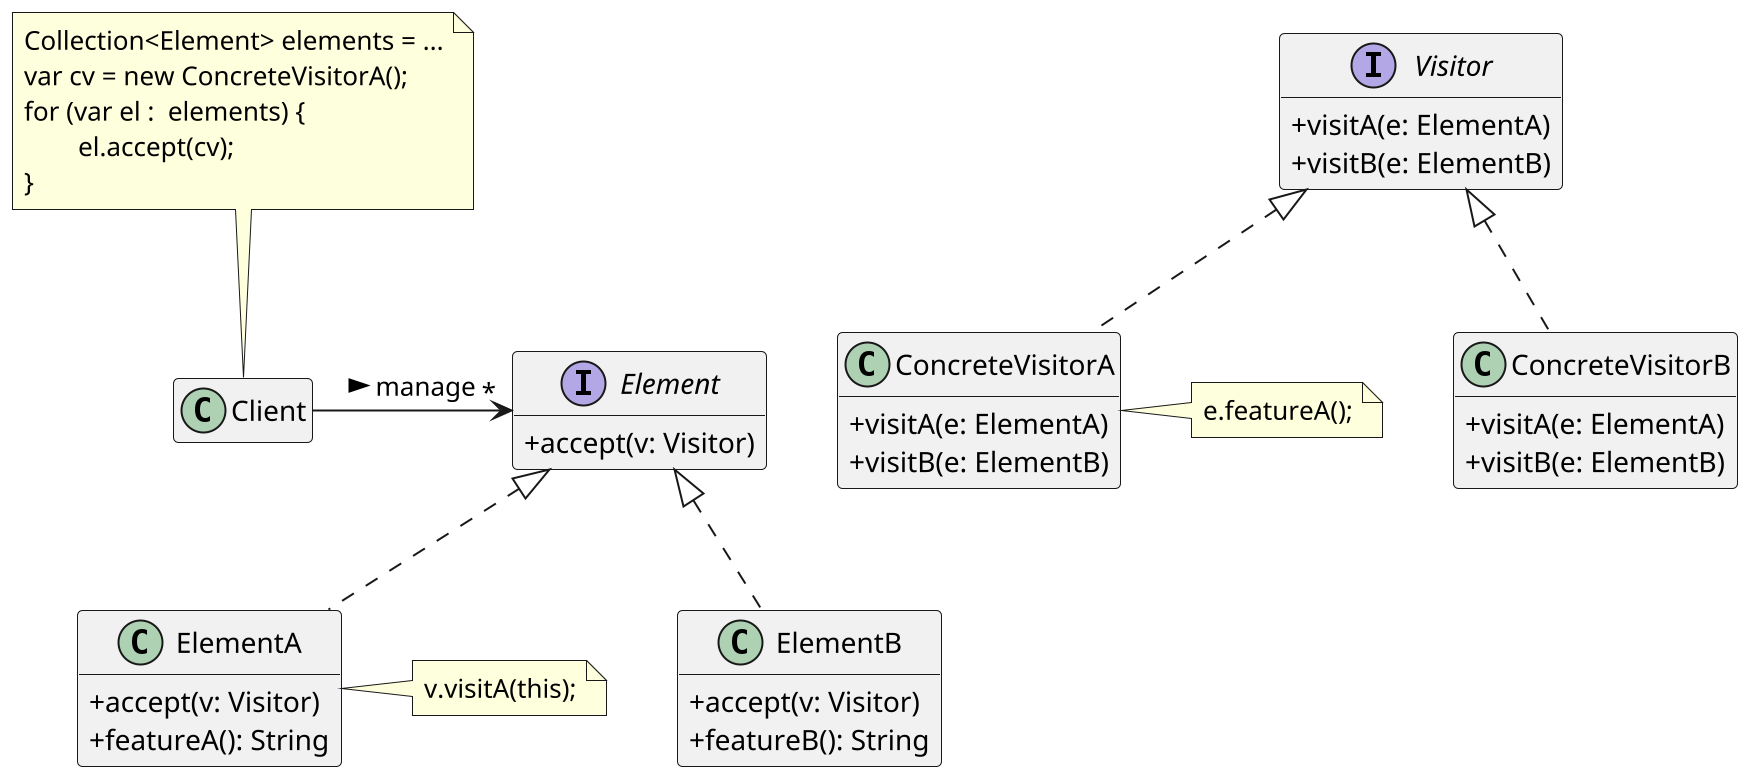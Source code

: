 @startuml
' General diagram of the design pattern Visitor
' Highly inspired from https://refactoring.guru/design-patterns/visitor and Gof Book Visitor pages
' Settings
skinparam classAttributeIconSize 0
scale 2
hide empty members

' TODO: plus de lien de dépendances ou autres ??

' Content
interface Visitor {
    +visitA(e: ElementA)
    +visitB(e: ElementB)
}

class ConcreteVisitorA implements Visitor {
    +visitA(e: ElementA)
    +visitB(e: ElementB)    
}

class ConcreteVisitorB implements Visitor {
    +visitA(e: ElementA)
    +visitB(e: ElementB)
}

interface Element {
    +accept(v: Visitor)
}
class ElementA implements Element {
    +accept(v: Visitor)
    +featureA(): String
}
class ElementB implements Element {
    +accept(v: Visitor)
    +featureB(): String
}

class Client

Client ->"*" Element: manage >
' Client code example
note "Collection<Element> elements = ...\nvar cv = new ConcreteVisitorA();\nfor (var el :  elements) {\n\tel.accept(cv);\n}" as clientcode

note "v.visitA(this);" as dbldispatch
note "e.featureA();" as dispatch

ElementA - dbldispatch
ConcreteVisitorA - dispatch

clientcode -- Client

' Element -[hidden]right-- Visitor
@enduml
